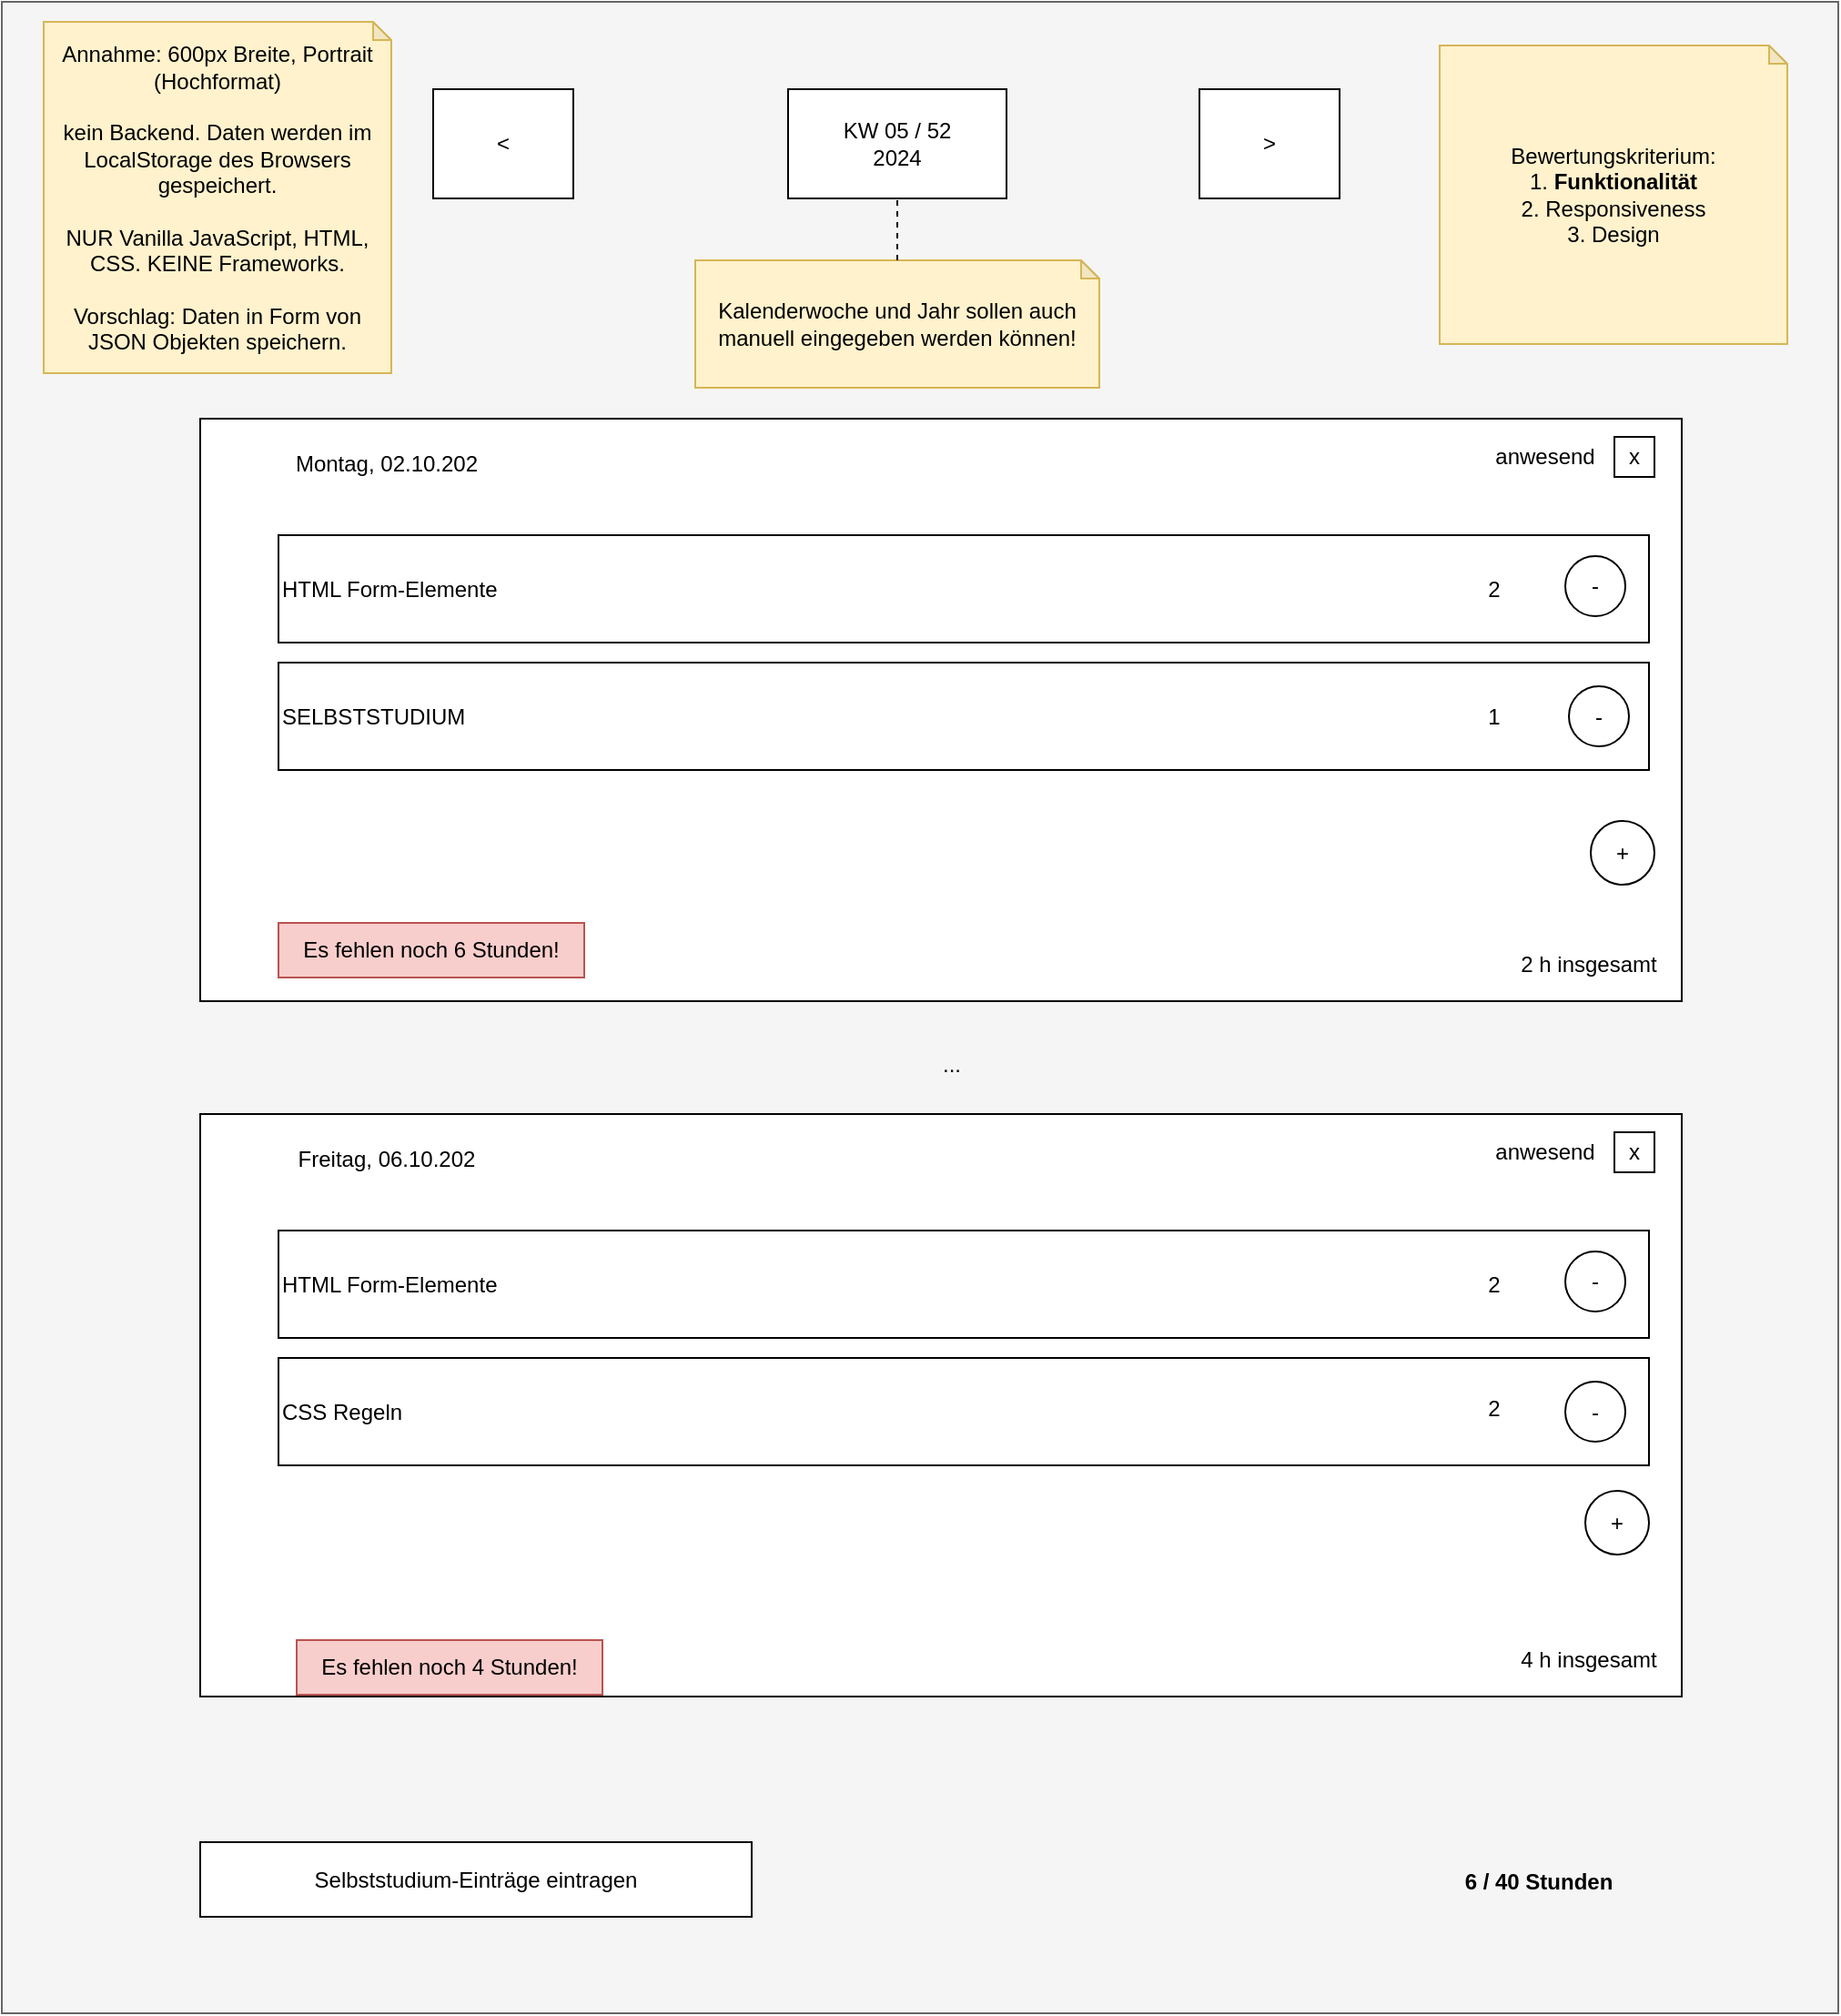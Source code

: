 <mxfile version="23.1.5" type="device">
  <diagram name="Page-1" id="idoOXIHG6JsqAf7ANjEA">
    <mxGraphModel dx="1558" dy="893" grid="0" gridSize="10" guides="1" tooltips="1" connect="1" arrows="1" fold="1" page="1" pageScale="1" pageWidth="1169" pageHeight="827" math="0" shadow="0">
      <root>
        <mxCell id="0" />
        <mxCell id="1" parent="0" />
        <mxCell id="z2bK2vZb1atgT7eLWnWn-29" value="" style="rounded=0;whiteSpace=wrap;html=1;fillColor=#f5f5f5;fontColor=#333333;strokeColor=#666666;" vertex="1" parent="1">
          <mxGeometry x="46" y="25" width="1009" height="1105" as="geometry" />
        </mxCell>
        <mxCell id="z2bK2vZb1atgT7eLWnWn-1" value="&amp;lt;" style="rounded=0;whiteSpace=wrap;html=1;" vertex="1" parent="1">
          <mxGeometry x="283" y="73" width="77" height="60" as="geometry" />
        </mxCell>
        <mxCell id="z2bK2vZb1atgT7eLWnWn-2" value="&amp;gt;" style="rounded=0;whiteSpace=wrap;html=1;" vertex="1" parent="1">
          <mxGeometry x="704" y="73" width="77" height="60" as="geometry" />
        </mxCell>
        <mxCell id="z2bK2vZb1atgT7eLWnWn-3" value="KW 05 / 52&lt;br&gt;2024" style="rounded=0;whiteSpace=wrap;html=1;" vertex="1" parent="1">
          <mxGeometry x="478" y="73" width="120" height="60" as="geometry" />
        </mxCell>
        <mxCell id="z2bK2vZb1atgT7eLWnWn-4" value="" style="rounded=0;whiteSpace=wrap;html=1;" vertex="1" parent="1">
          <mxGeometry x="155" y="254" width="814" height="320" as="geometry" />
        </mxCell>
        <mxCell id="z2bK2vZb1atgT7eLWnWn-5" value="Montag, 02.10.202" style="text;html=1;align=center;verticalAlign=middle;whiteSpace=wrap;rounded=0;" vertex="1" parent="1">
          <mxGeometry x="166" y="264" width="183" height="30" as="geometry" />
        </mxCell>
        <mxCell id="z2bK2vZb1atgT7eLWnWn-6" value="x" style="whiteSpace=wrap;html=1;aspect=fixed;" vertex="1" parent="1">
          <mxGeometry x="932" y="264" width="22" height="22" as="geometry" />
        </mxCell>
        <mxCell id="z2bK2vZb1atgT7eLWnWn-7" value="anwesend" style="text;html=1;align=center;verticalAlign=middle;whiteSpace=wrap;rounded=0;" vertex="1" parent="1">
          <mxGeometry x="864" y="260" width="60" height="30" as="geometry" />
        </mxCell>
        <mxCell id="z2bK2vZb1atgT7eLWnWn-8" value="HTML Form-Elemente" style="rounded=0;whiteSpace=wrap;html=1;align=left;" vertex="1" parent="1">
          <mxGeometry x="198" y="318" width="753" height="59" as="geometry" />
        </mxCell>
        <mxCell id="z2bK2vZb1atgT7eLWnWn-9" value="2" style="text;html=1;align=center;verticalAlign=middle;whiteSpace=wrap;rounded=0;" vertex="1" parent="1">
          <mxGeometry x="836" y="332.5" width="60" height="30" as="geometry" />
        </mxCell>
        <mxCell id="z2bK2vZb1atgT7eLWnWn-10" value="+" style="ellipse;whiteSpace=wrap;html=1;aspect=fixed;" vertex="1" parent="1">
          <mxGeometry x="919" y="475" width="35" height="35" as="geometry" />
        </mxCell>
        <mxCell id="z2bK2vZb1atgT7eLWnWn-11" value="2 h insgesamt" style="text;html=1;align=center;verticalAlign=middle;whiteSpace=wrap;rounded=0;" vertex="1" parent="1">
          <mxGeometry x="872" y="539" width="92" height="30" as="geometry" />
        </mxCell>
        <mxCell id="z2bK2vZb1atgT7eLWnWn-12" value="-" style="ellipse;whiteSpace=wrap;html=1;aspect=fixed;" vertex="1" parent="1">
          <mxGeometry x="905" y="329.5" width="33" height="33" as="geometry" />
        </mxCell>
        <mxCell id="z2bK2vZb1atgT7eLWnWn-14" value="" style="rounded=0;whiteSpace=wrap;html=1;" vertex="1" parent="1">
          <mxGeometry x="155" y="636" width="814" height="320" as="geometry" />
        </mxCell>
        <mxCell id="z2bK2vZb1atgT7eLWnWn-15" value="Freitag, 06.10.202" style="text;html=1;align=center;verticalAlign=middle;whiteSpace=wrap;rounded=0;" vertex="1" parent="1">
          <mxGeometry x="166" y="646" width="183" height="30" as="geometry" />
        </mxCell>
        <mxCell id="z2bK2vZb1atgT7eLWnWn-16" value="x" style="whiteSpace=wrap;html=1;aspect=fixed;" vertex="1" parent="1">
          <mxGeometry x="932" y="646" width="22" height="22" as="geometry" />
        </mxCell>
        <mxCell id="z2bK2vZb1atgT7eLWnWn-17" value="anwesend" style="text;html=1;align=center;verticalAlign=middle;whiteSpace=wrap;rounded=0;" vertex="1" parent="1">
          <mxGeometry x="864" y="642" width="60" height="30" as="geometry" />
        </mxCell>
        <mxCell id="z2bK2vZb1atgT7eLWnWn-18" value="HTML Form-Elemente" style="rounded=0;whiteSpace=wrap;html=1;align=left;" vertex="1" parent="1">
          <mxGeometry x="198" y="700" width="753" height="59" as="geometry" />
        </mxCell>
        <mxCell id="z2bK2vZb1atgT7eLWnWn-19" value="2" style="text;html=1;align=center;verticalAlign=middle;whiteSpace=wrap;rounded=0;" vertex="1" parent="1">
          <mxGeometry x="836" y="714.5" width="60" height="30" as="geometry" />
        </mxCell>
        <mxCell id="z2bK2vZb1atgT7eLWnWn-20" value="+" style="ellipse;whiteSpace=wrap;html=1;aspect=fixed;" vertex="1" parent="1">
          <mxGeometry x="916" y="843" width="35" height="35" as="geometry" />
        </mxCell>
        <mxCell id="z2bK2vZb1atgT7eLWnWn-21" value="4 h insgesamt" style="text;html=1;align=center;verticalAlign=middle;whiteSpace=wrap;rounded=0;" vertex="1" parent="1">
          <mxGeometry x="872" y="921" width="92" height="30" as="geometry" />
        </mxCell>
        <mxCell id="z2bK2vZb1atgT7eLWnWn-22" value="-" style="ellipse;whiteSpace=wrap;html=1;aspect=fixed;" vertex="1" parent="1">
          <mxGeometry x="905" y="711.5" width="33" height="33" as="geometry" />
        </mxCell>
        <mxCell id="z2bK2vZb1atgT7eLWnWn-23" value="CSS Regeln" style="rounded=0;whiteSpace=wrap;html=1;align=left;" vertex="1" parent="1">
          <mxGeometry x="198" y="770" width="753" height="59" as="geometry" />
        </mxCell>
        <mxCell id="z2bK2vZb1atgT7eLWnWn-25" value="-" style="ellipse;whiteSpace=wrap;html=1;aspect=fixed;" vertex="1" parent="1">
          <mxGeometry x="905" y="783" width="33" height="33" as="geometry" />
        </mxCell>
        <mxCell id="z2bK2vZb1atgT7eLWnWn-26" value="2" style="text;html=1;align=center;verticalAlign=middle;whiteSpace=wrap;rounded=0;" vertex="1" parent="1">
          <mxGeometry x="836" y="783" width="60" height="30" as="geometry" />
        </mxCell>
        <mxCell id="z2bK2vZb1atgT7eLWnWn-27" value="Annahme: 600px Breite, Portrait (Hochformat)&lt;br&gt;&lt;br&gt;kein Backend. Daten werden im LocalStorage des Browsers gespeichert.&lt;br&gt;&lt;br&gt;NUR Vanilla JavaScript, HTML, CSS. KEINE Frameworks.&lt;br&gt;&lt;br&gt;Vorschlag: Daten in Form von JSON Objekten speichern." style="shape=note;whiteSpace=wrap;html=1;backgroundOutline=1;darkOpacity=0.05;fillColor=#fff2cc;strokeColor=#d6b656;size=10;" vertex="1" parent="1">
          <mxGeometry x="69" y="36" width="191" height="193" as="geometry" />
        </mxCell>
        <mxCell id="z2bK2vZb1atgT7eLWnWn-28" value="Es fehlen noch 6 Stunden!" style="text;html=1;align=center;verticalAlign=middle;whiteSpace=wrap;rounded=0;fillColor=#f8cecc;strokeColor=#b85450;" vertex="1" parent="1">
          <mxGeometry x="198" y="531" width="168" height="30" as="geometry" />
        </mxCell>
        <mxCell id="z2bK2vZb1atgT7eLWnWn-30" value="6 / 40 Stunden" style="text;html=1;align=center;verticalAlign=middle;whiteSpace=wrap;rounded=0;fontStyle=1" vertex="1" parent="1">
          <mxGeometry x="816" y="1038" width="149" height="39" as="geometry" />
        </mxCell>
        <mxCell id="z2bK2vZb1atgT7eLWnWn-31" value="..." style="text;html=1;align=center;verticalAlign=middle;whiteSpace=wrap;rounded=0;" vertex="1" parent="1">
          <mxGeometry x="538" y="594" width="60" height="30" as="geometry" />
        </mxCell>
        <mxCell id="z2bK2vZb1atgT7eLWnWn-32" value="Es fehlen noch 4 Stunden!" style="text;html=1;align=center;verticalAlign=middle;whiteSpace=wrap;rounded=0;fillColor=#f8cecc;strokeColor=#b85450;" vertex="1" parent="1">
          <mxGeometry x="208" y="925" width="168" height="30" as="geometry" />
        </mxCell>
        <mxCell id="z2bK2vZb1atgT7eLWnWn-33" value="Selbststudium-Einträge eintragen" style="rounded=0;whiteSpace=wrap;html=1;" vertex="1" parent="1">
          <mxGeometry x="155" y="1036" width="303" height="41" as="geometry" />
        </mxCell>
        <mxCell id="z2bK2vZb1atgT7eLWnWn-34" value="SELBSTSTUDIUM" style="rounded=0;whiteSpace=wrap;html=1;align=left;" vertex="1" parent="1">
          <mxGeometry x="198" y="388" width="753" height="59" as="geometry" />
        </mxCell>
        <mxCell id="z2bK2vZb1atgT7eLWnWn-35" value="-" style="ellipse;whiteSpace=wrap;html=1;aspect=fixed;" vertex="1" parent="1">
          <mxGeometry x="907" y="401" width="33" height="33" as="geometry" />
        </mxCell>
        <mxCell id="z2bK2vZb1atgT7eLWnWn-36" value="1" style="text;html=1;align=center;verticalAlign=middle;whiteSpace=wrap;rounded=0;" vertex="1" parent="1">
          <mxGeometry x="836" y="402.5" width="60" height="30" as="geometry" />
        </mxCell>
        <mxCell id="z2bK2vZb1atgT7eLWnWn-37" value="Bewertungskriterium:&lt;br&gt;1. &lt;b&gt;Funktionalität&lt;/b&gt;&lt;br&gt;2. Responsiveness&lt;br&gt;3. Design" style="shape=note;whiteSpace=wrap;html=1;backgroundOutline=1;darkOpacity=0.05;fillColor=#fff2cc;strokeColor=#d6b656;size=10;" vertex="1" parent="1">
          <mxGeometry x="836" y="49" width="191" height="164" as="geometry" />
        </mxCell>
        <mxCell id="z2bK2vZb1atgT7eLWnWn-38" value="Kalenderwoche und Jahr sollen auch manuell eingegeben werden können!" style="shape=note;whiteSpace=wrap;html=1;backgroundOutline=1;darkOpacity=0.05;fillColor=#fff2cc;strokeColor=#d6b656;size=10;" vertex="1" parent="1">
          <mxGeometry x="427" y="167" width="222" height="70" as="geometry" />
        </mxCell>
        <mxCell id="z2bK2vZb1atgT7eLWnWn-39" value="" style="endArrow=none;dashed=1;html=1;rounded=0;" edge="1" parent="1" source="z2bK2vZb1atgT7eLWnWn-38" target="z2bK2vZb1atgT7eLWnWn-3">
          <mxGeometry width="50" height="50" relative="1" as="geometry">
            <mxPoint x="375" y="209" as="sourcePoint" />
            <mxPoint x="425" y="159" as="targetPoint" />
          </mxGeometry>
        </mxCell>
      </root>
    </mxGraphModel>
  </diagram>
</mxfile>
